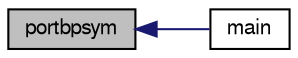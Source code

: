 digraph G
{
  edge [fontname="FreeSans",fontsize="10",labelfontname="FreeSans",labelfontsize="10"];
  node [fontname="FreeSans",fontsize="10",shape=record];
  rankdir=LR;
  Node1 [label="portbpsym",height=0.2,width=0.4,color="black", fillcolor="grey75", style="filled" fontcolor="black"];
  Node1 -> Node2 [dir=back,color="midnightblue",fontsize="10",style="solid"];
  Node2 [label="main",height=0.2,width=0.4,color="black", fillcolor="white", style="filled",URL="$porbits_8c.html#ae66f6b31b5ad750f1fe042a706a4e3d4"];
}
